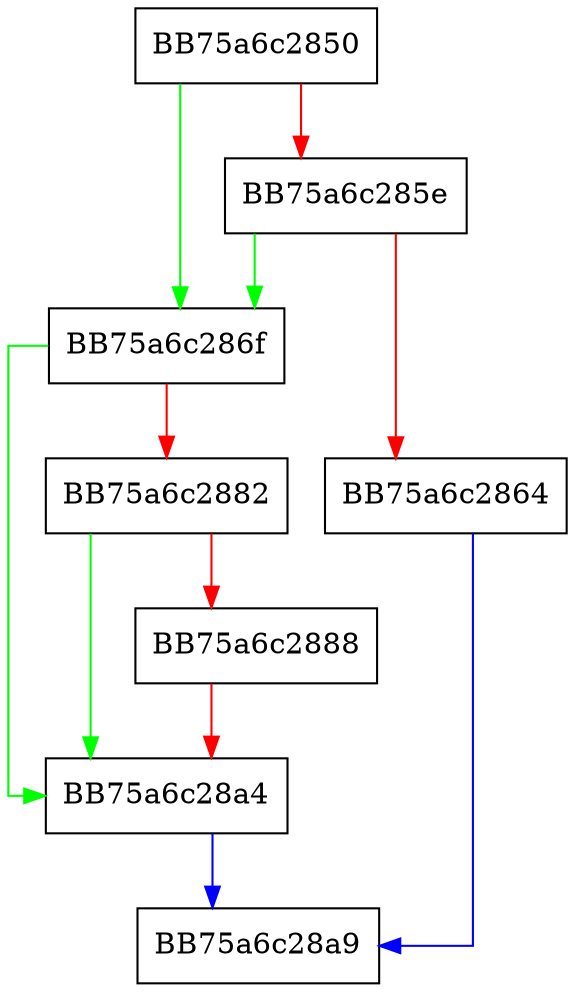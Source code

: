 digraph MpGetTrustedInstallerHardeningExcludeFlags {
  node [shape="box"];
  graph [splines=ortho];
  BB75a6c2850 -> BB75a6c286f [color="green"];
  BB75a6c2850 -> BB75a6c285e [color="red"];
  BB75a6c285e -> BB75a6c286f [color="green"];
  BB75a6c285e -> BB75a6c2864 [color="red"];
  BB75a6c2864 -> BB75a6c28a9 [color="blue"];
  BB75a6c286f -> BB75a6c28a4 [color="green"];
  BB75a6c286f -> BB75a6c2882 [color="red"];
  BB75a6c2882 -> BB75a6c28a4 [color="green"];
  BB75a6c2882 -> BB75a6c2888 [color="red"];
  BB75a6c2888 -> BB75a6c28a4 [color="red"];
  BB75a6c28a4 -> BB75a6c28a9 [color="blue"];
}